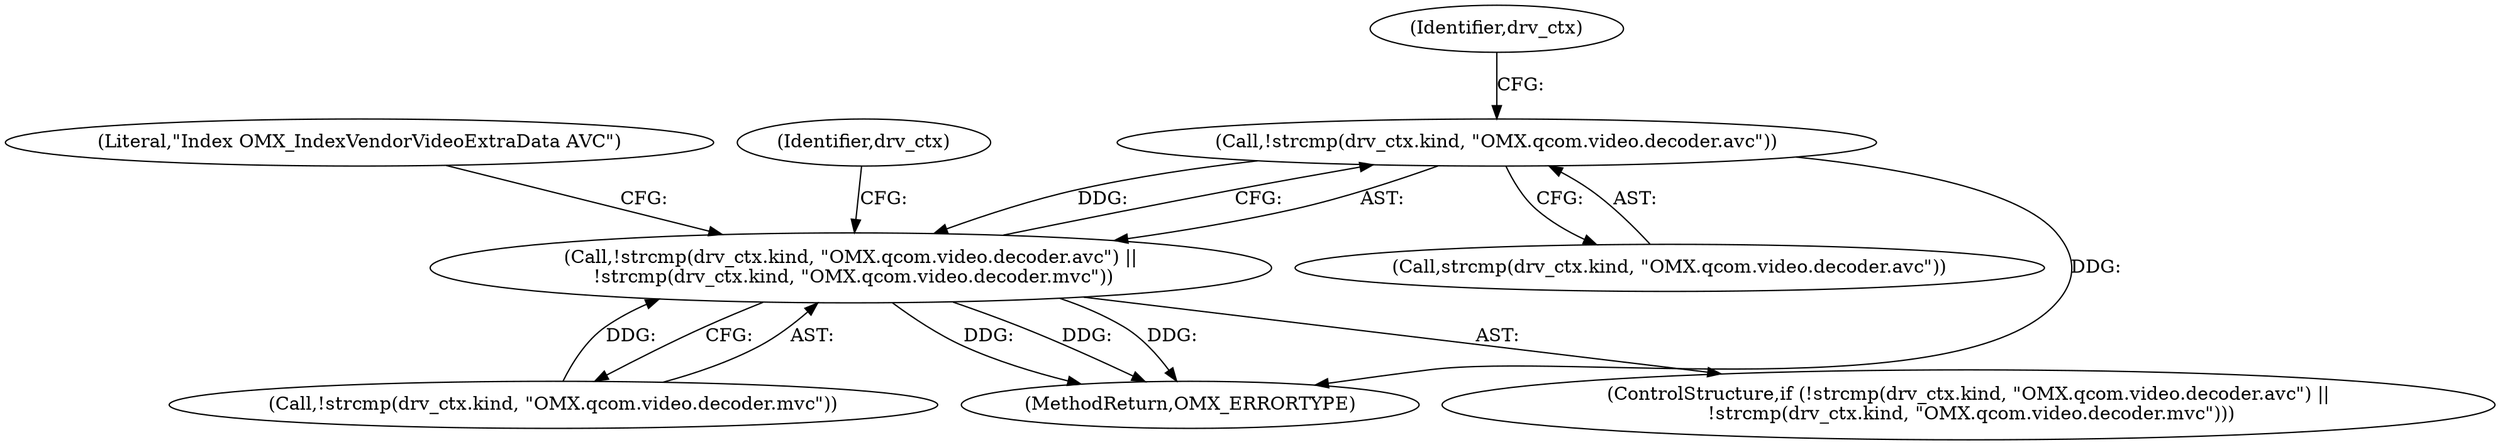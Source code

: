 digraph "0_Android_560ccdb509a7b86186fac0fce1b25bd9a3e6a6e8_1@API" {
"1000145" [label="(Call,!strcmp(drv_ctx.kind, \"OMX.qcom.video.decoder.avc\"))"];
"1000144" [label="(Call,!strcmp(drv_ctx.kind, \"OMX.qcom.video.decoder.avc\") ||\n !strcmp(drv_ctx.kind, \"OMX.qcom.video.decoder.mvc\"))"];
"1000146" [label="(Call,strcmp(drv_ctx.kind, \"OMX.qcom.video.decoder.avc\"))"];
"1000154" [label="(Identifier,drv_ctx)"];
"1000159" [label="(Literal,\"Index OMX_IndexVendorVideoExtraData AVC\")"];
"1000145" [label="(Call,!strcmp(drv_ctx.kind, \"OMX.qcom.video.decoder.avc\"))"];
"1000151" [label="(Call,!strcmp(drv_ctx.kind, \"OMX.qcom.video.decoder.mvc\"))"];
"1000334" [label="(Identifier,drv_ctx)"];
"1001056" [label="(MethodReturn,OMX_ERRORTYPE)"];
"1000143" [label="(ControlStructure,if (!strcmp(drv_ctx.kind, \"OMX.qcom.video.decoder.avc\") ||\n !strcmp(drv_ctx.kind, \"OMX.qcom.video.decoder.mvc\")))"];
"1000144" [label="(Call,!strcmp(drv_ctx.kind, \"OMX.qcom.video.decoder.avc\") ||\n !strcmp(drv_ctx.kind, \"OMX.qcom.video.decoder.mvc\"))"];
"1000145" -> "1000144"  [label="AST: "];
"1000145" -> "1000146"  [label="CFG: "];
"1000146" -> "1000145"  [label="AST: "];
"1000154" -> "1000145"  [label="CFG: "];
"1000144" -> "1000145"  [label="CFG: "];
"1000145" -> "1001056"  [label="DDG: "];
"1000145" -> "1000144"  [label="DDG: "];
"1000144" -> "1000143"  [label="AST: "];
"1000144" -> "1000151"  [label="CFG: "];
"1000151" -> "1000144"  [label="AST: "];
"1000159" -> "1000144"  [label="CFG: "];
"1000334" -> "1000144"  [label="CFG: "];
"1000144" -> "1001056"  [label="DDG: "];
"1000144" -> "1001056"  [label="DDG: "];
"1000144" -> "1001056"  [label="DDG: "];
"1000151" -> "1000144"  [label="DDG: "];
}
